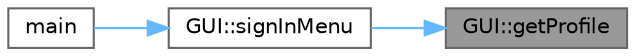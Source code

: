 digraph "GUI::getProfile"
{
 // INTERACTIVE_SVG=YES
 // LATEX_PDF_SIZE
  bgcolor="transparent";
  edge [fontname=Helvetica,fontsize=10,labelfontname=Helvetica,labelfontsize=10];
  node [fontname=Helvetica,fontsize=10,shape=box,height=0.2,width=0.4];
  rankdir="RL";
  Node1 [id="Node000001",label="GUI::getProfile",height=0.2,width=0.4,color="gray40", fillcolor="grey60", style="filled", fontcolor="black",tooltip="Gets the profile of a player from the ./data/profiles.csv file."];
  Node1 -> Node2 [id="edge1_Node000001_Node000002",dir="back",color="steelblue1",style="solid",tooltip=" "];
  Node2 [id="Node000002",label="GUI::signInMenu",height=0.2,width=0.4,color="grey40", fillcolor="white", style="filled",URL="$class_g_u_i.html#acb96e4bfa59c6929e70a33c8c45f795b",tooltip="Prompts the user to sign in."];
  Node2 -> Node3 [id="edge2_Node000002_Node000003",dir="back",color="steelblue1",style="solid",tooltip=" "];
  Node3 [id="Node000003",label="main",height=0.2,width=0.4,color="grey40", fillcolor="white", style="filled",URL="$main_8cpp.html#a0ddf1224851353fc92bfbff6f499fa97",tooltip=" "];
}
